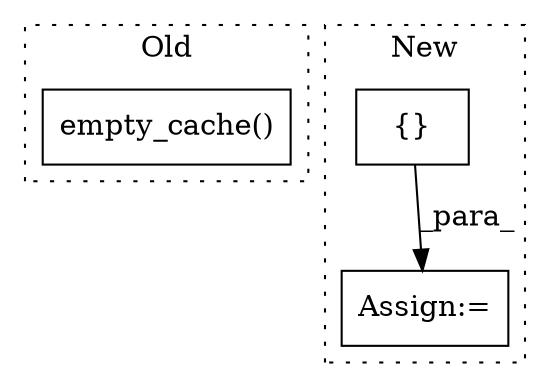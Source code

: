 digraph G {
subgraph cluster0 {
1 [label="empty_cache()" a="75" s="2986" l="24" shape="box"];
label = "Old";
style="dotted";
}
subgraph cluster1 {
2 [label="{}" a="95" s="2949,2950" l="2,1" shape="box"];
3 [label="Assign:=" a="68" s="2946" l="3" shape="box"];
label = "New";
style="dotted";
}
2 -> 3 [label="_para_"];
}